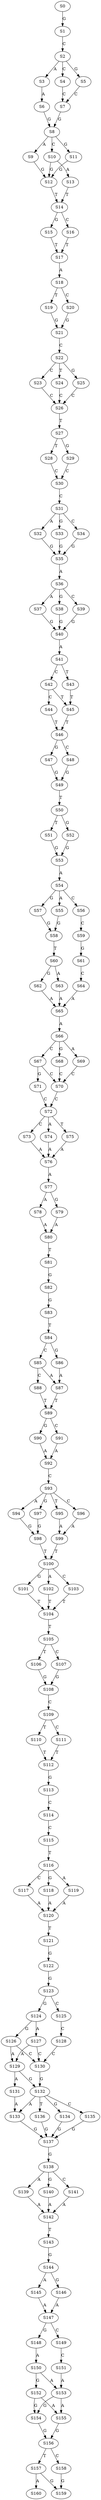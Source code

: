 strict digraph  {
	S0 -> S1 [ label = G ];
	S1 -> S2 [ label = C ];
	S2 -> S3 [ label = A ];
	S2 -> S4 [ label = C ];
	S2 -> S5 [ label = G ];
	S3 -> S6 [ label = A ];
	S4 -> S7 [ label = C ];
	S5 -> S7 [ label = C ];
	S6 -> S8 [ label = G ];
	S7 -> S8 [ label = G ];
	S8 -> S9 [ label = A ];
	S8 -> S10 [ label = C ];
	S8 -> S11 [ label = G ];
	S9 -> S12 [ label = G ];
	S10 -> S13 [ label = A ];
	S10 -> S12 [ label = G ];
	S11 -> S12 [ label = G ];
	S12 -> S14 [ label = T ];
	S13 -> S14 [ label = T ];
	S14 -> S15 [ label = G ];
	S14 -> S16 [ label = C ];
	S15 -> S17 [ label = T ];
	S16 -> S17 [ label = T ];
	S17 -> S18 [ label = A ];
	S18 -> S19 [ label = T ];
	S18 -> S20 [ label = C ];
	S19 -> S21 [ label = G ];
	S20 -> S21 [ label = G ];
	S21 -> S22 [ label = C ];
	S22 -> S23 [ label = C ];
	S22 -> S24 [ label = T ];
	S22 -> S25 [ label = G ];
	S23 -> S26 [ label = C ];
	S24 -> S26 [ label = C ];
	S25 -> S26 [ label = C ];
	S26 -> S27 [ label = T ];
	S27 -> S28 [ label = T ];
	S27 -> S29 [ label = G ];
	S28 -> S30 [ label = C ];
	S29 -> S30 [ label = C ];
	S30 -> S31 [ label = C ];
	S31 -> S32 [ label = A ];
	S31 -> S33 [ label = G ];
	S31 -> S34 [ label = C ];
	S32 -> S35 [ label = G ];
	S33 -> S35 [ label = G ];
	S34 -> S35 [ label = G ];
	S35 -> S36 [ label = A ];
	S36 -> S37 [ label = A ];
	S36 -> S38 [ label = G ];
	S36 -> S39 [ label = C ];
	S37 -> S40 [ label = G ];
	S38 -> S40 [ label = G ];
	S39 -> S40 [ label = G ];
	S40 -> S41 [ label = A ];
	S41 -> S42 [ label = C ];
	S41 -> S43 [ label = T ];
	S42 -> S44 [ label = C ];
	S42 -> S45 [ label = T ];
	S43 -> S45 [ label = T ];
	S44 -> S46 [ label = T ];
	S45 -> S46 [ label = T ];
	S46 -> S47 [ label = G ];
	S46 -> S48 [ label = C ];
	S47 -> S49 [ label = G ];
	S48 -> S49 [ label = G ];
	S49 -> S50 [ label = T ];
	S50 -> S51 [ label = T ];
	S50 -> S52 [ label = G ];
	S51 -> S53 [ label = G ];
	S52 -> S53 [ label = G ];
	S53 -> S54 [ label = A ];
	S54 -> S55 [ label = A ];
	S54 -> S56 [ label = C ];
	S54 -> S57 [ label = G ];
	S55 -> S58 [ label = G ];
	S56 -> S59 [ label = C ];
	S57 -> S58 [ label = G ];
	S58 -> S60 [ label = T ];
	S59 -> S61 [ label = G ];
	S60 -> S62 [ label = G ];
	S60 -> S63 [ label = A ];
	S61 -> S64 [ label = C ];
	S62 -> S65 [ label = A ];
	S63 -> S65 [ label = A ];
	S64 -> S65 [ label = A ];
	S65 -> S66 [ label = A ];
	S66 -> S67 [ label = C ];
	S66 -> S68 [ label = G ];
	S66 -> S69 [ label = A ];
	S67 -> S70 [ label = C ];
	S67 -> S71 [ label = G ];
	S68 -> S70 [ label = C ];
	S69 -> S70 [ label = C ];
	S70 -> S72 [ label = C ];
	S71 -> S72 [ label = C ];
	S72 -> S73 [ label = C ];
	S72 -> S74 [ label = A ];
	S72 -> S75 [ label = T ];
	S73 -> S76 [ label = A ];
	S74 -> S76 [ label = A ];
	S75 -> S76 [ label = A ];
	S76 -> S77 [ label = A ];
	S77 -> S78 [ label = A ];
	S77 -> S79 [ label = G ];
	S78 -> S80 [ label = A ];
	S79 -> S80 [ label = A ];
	S80 -> S81 [ label = T ];
	S81 -> S82 [ label = G ];
	S82 -> S83 [ label = G ];
	S83 -> S84 [ label = T ];
	S84 -> S85 [ label = C ];
	S84 -> S86 [ label = G ];
	S85 -> S87 [ label = A ];
	S85 -> S88 [ label = C ];
	S86 -> S87 [ label = A ];
	S87 -> S89 [ label = T ];
	S88 -> S89 [ label = T ];
	S89 -> S90 [ label = G ];
	S89 -> S91 [ label = C ];
	S90 -> S92 [ label = A ];
	S91 -> S92 [ label = A ];
	S92 -> S93 [ label = C ];
	S93 -> S94 [ label = A ];
	S93 -> S95 [ label = T ];
	S93 -> S96 [ label = C ];
	S93 -> S97 [ label = G ];
	S94 -> S98 [ label = G ];
	S95 -> S99 [ label = A ];
	S96 -> S99 [ label = A ];
	S97 -> S98 [ label = G ];
	S98 -> S100 [ label = T ];
	S99 -> S100 [ label = T ];
	S100 -> S101 [ label = G ];
	S100 -> S102 [ label = A ];
	S100 -> S103 [ label = C ];
	S101 -> S104 [ label = T ];
	S102 -> S104 [ label = T ];
	S103 -> S104 [ label = T ];
	S104 -> S105 [ label = T ];
	S105 -> S106 [ label = T ];
	S105 -> S107 [ label = C ];
	S106 -> S108 [ label = G ];
	S107 -> S108 [ label = G ];
	S108 -> S109 [ label = C ];
	S109 -> S110 [ label = T ];
	S109 -> S111 [ label = C ];
	S110 -> S112 [ label = T ];
	S111 -> S112 [ label = T ];
	S112 -> S113 [ label = G ];
	S113 -> S114 [ label = C ];
	S114 -> S115 [ label = C ];
	S115 -> S116 [ label = T ];
	S116 -> S117 [ label = C ];
	S116 -> S118 [ label = G ];
	S116 -> S119 [ label = A ];
	S117 -> S120 [ label = A ];
	S118 -> S120 [ label = A ];
	S119 -> S120 [ label = A ];
	S120 -> S121 [ label = T ];
	S121 -> S122 [ label = G ];
	S122 -> S123 [ label = G ];
	S123 -> S124 [ label = G ];
	S123 -> S125 [ label = C ];
	S124 -> S126 [ label = G ];
	S124 -> S127 [ label = A ];
	S125 -> S128 [ label = C ];
	S126 -> S129 [ label = A ];
	S126 -> S130 [ label = C ];
	S127 -> S130 [ label = C ];
	S127 -> S129 [ label = A ];
	S128 -> S130 [ label = C ];
	S129 -> S131 [ label = A ];
	S129 -> S132 [ label = G ];
	S130 -> S132 [ label = G ];
	S131 -> S133 [ label = A ];
	S132 -> S134 [ label = G ];
	S132 -> S135 [ label = C ];
	S132 -> S136 [ label = T ];
	S132 -> S133 [ label = A ];
	S133 -> S137 [ label = G ];
	S134 -> S137 [ label = G ];
	S135 -> S137 [ label = G ];
	S136 -> S137 [ label = G ];
	S137 -> S138 [ label = G ];
	S138 -> S139 [ label = A ];
	S138 -> S140 [ label = G ];
	S138 -> S141 [ label = C ];
	S139 -> S142 [ label = A ];
	S140 -> S142 [ label = A ];
	S141 -> S142 [ label = A ];
	S142 -> S143 [ label = T ];
	S143 -> S144 [ label = G ];
	S144 -> S145 [ label = A ];
	S144 -> S146 [ label = G ];
	S145 -> S147 [ label = A ];
	S146 -> S147 [ label = A ];
	S147 -> S148 [ label = G ];
	S147 -> S149 [ label = C ];
	S148 -> S150 [ label = A ];
	S149 -> S151 [ label = C ];
	S150 -> S152 [ label = G ];
	S150 -> S153 [ label = A ];
	S151 -> S153 [ label = A ];
	S152 -> S154 [ label = G ];
	S152 -> S155 [ label = A ];
	S153 -> S155 [ label = A ];
	S153 -> S154 [ label = G ];
	S154 -> S156 [ label = G ];
	S155 -> S156 [ label = G ];
	S156 -> S157 [ label = T ];
	S156 -> S158 [ label = C ];
	S157 -> S159 [ label = G ];
	S157 -> S160 [ label = A ];
	S158 -> S159 [ label = G ];
}
